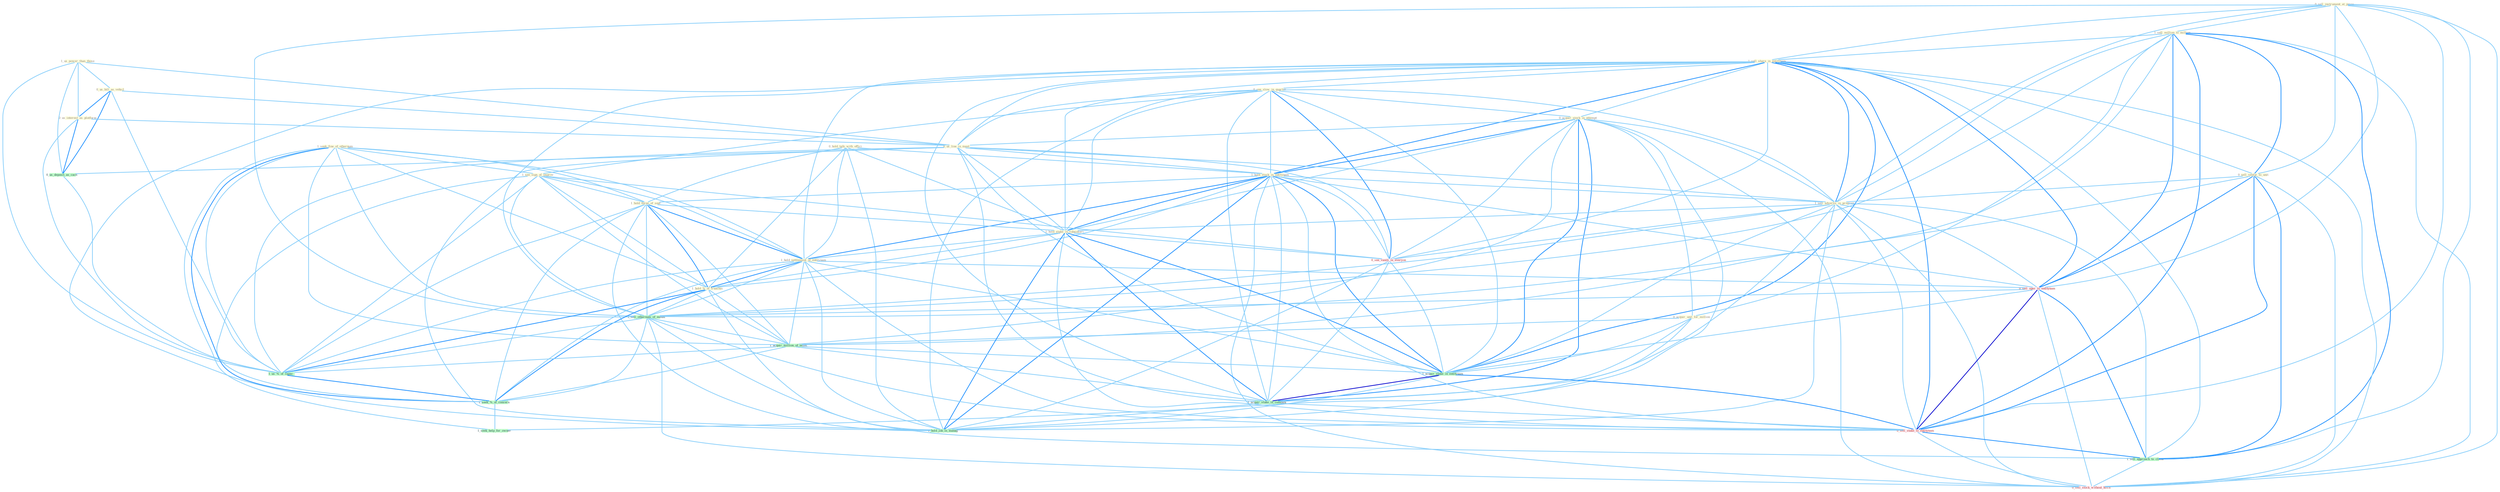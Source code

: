 Graph G{ 
    node
    [shape=polygon,style=filled,width=.5,height=.06,color="#BDFCC9",fixedsize=true,fontsize=4,
    fontcolor="#2f4f4f"];
    {node
    [color="#ffffe0", fontcolor="#8b7d6b"] "1_us_power_than_those " "0_sell_instrument_at_price " "1_sell_million_to_million " "0_hold_talk_with_offici " "1_sell_share_in_entitynam " "0_us_bill_as_vehicl " "0_sell_ventur_to_unit " "0_see_slow_in_quarter " "0_us_interest_as_platform " "0_acquir_stock_in_attempt " "0_acquir_unit_for_million " "0_us_line_in_meet " "1_seek_fine_of_othernum " "1_hold_stock_in_entitynam " "1_see_sign_of_improv " "1_sell_advertis_in_program " "1_hold_three_of_seat " "1_hold_stake_in_subsidiari " "1_hold_settlement_of_entitynam " "1_hold_%_of_franchis "}
{node [color="#fff0f5", fontcolor="#b22222"] "0_sell_oper_to_entitynam " "0_see_vaniti_in_everyon " "0_sell_stake_to_entitynam " "0_sell_stock_without_hitch "}
edge [color="#B0E2FF"];

	"1_us_power_than_those " -- "0_us_bill_as_vehicl " [w="1", color="#87cefa" ];
	"1_us_power_than_those " -- "0_us_interest_as_platform " [w="1", color="#87cefa" ];
	"1_us_power_than_those " -- "0_us_line_in_meet " [w="1", color="#87cefa" ];
	"1_us_power_than_those " -- "0_us_deposit_as_cach " [w="1", color="#87cefa" ];
	"1_us_power_than_those " -- "1_us_%_of_capac " [w="1", color="#87cefa" ];
	"0_sell_instrument_at_price " -- "1_sell_million_to_million " [w="1", color="#87cefa" ];
	"0_sell_instrument_at_price " -- "1_sell_share_in_entitynam " [w="1", color="#87cefa" ];
	"0_sell_instrument_at_price " -- "0_sell_ventur_to_unit " [w="1", color="#87cefa" ];
	"0_sell_instrument_at_price " -- "1_sell_advertis_in_program " [w="1", color="#87cefa" ];
	"0_sell_instrument_at_price " -- "0_sell_oper_to_entitynam " [w="1", color="#87cefa" ];
	"0_sell_instrument_at_price " -- "1_sell_othernum_of_model " [w="1", color="#87cefa" ];
	"0_sell_instrument_at_price " -- "0_sell_stake_to_entitynam " [w="1", color="#87cefa" ];
	"0_sell_instrument_at_price " -- "1_sell_approach_to_client " [w="1", color="#87cefa" ];
	"0_sell_instrument_at_price " -- "0_sell_stock_without_hitch " [w="1", color="#87cefa" ];
	"1_sell_million_to_million " -- "1_sell_share_in_entitynam " [w="1", color="#87cefa" ];
	"1_sell_million_to_million " -- "0_sell_ventur_to_unit " [w="2", color="#1e90ff" , len=0.8];
	"1_sell_million_to_million " -- "0_acquir_unit_for_million " [w="1", color="#87cefa" ];
	"1_sell_million_to_million " -- "1_sell_advertis_in_program " [w="1", color="#87cefa" ];
	"1_sell_million_to_million " -- "0_sell_oper_to_entitynam " [w="2", color="#1e90ff" , len=0.8];
	"1_sell_million_to_million " -- "1_sell_othernum_of_model " [w="1", color="#87cefa" ];
	"1_sell_million_to_million " -- "1_acquir_million_of_asset " [w="1", color="#87cefa" ];
	"1_sell_million_to_million " -- "0_sell_stake_to_entitynam " [w="2", color="#1e90ff" , len=0.8];
	"1_sell_million_to_million " -- "1_sell_approach_to_client " [w="2", color="#1e90ff" , len=0.8];
	"1_sell_million_to_million " -- "0_sell_stock_without_hitch " [w="1", color="#87cefa" ];
	"0_hold_talk_with_offici " -- "1_hold_stock_in_entitynam " [w="1", color="#87cefa" ];
	"0_hold_talk_with_offici " -- "1_hold_three_of_seat " [w="1", color="#87cefa" ];
	"0_hold_talk_with_offici " -- "1_hold_stake_in_subsidiari " [w="1", color="#87cefa" ];
	"0_hold_talk_with_offici " -- "1_hold_settlement_of_entitynam " [w="1", color="#87cefa" ];
	"0_hold_talk_with_offici " -- "1_hold_%_of_franchis " [w="1", color="#87cefa" ];
	"0_hold_talk_with_offici " -- "1_hold_job_in_manag " [w="1", color="#87cefa" ];
	"1_sell_share_in_entitynam " -- "0_sell_ventur_to_unit " [w="1", color="#87cefa" ];
	"1_sell_share_in_entitynam " -- "0_see_slow_in_quarter " [w="1", color="#87cefa" ];
	"1_sell_share_in_entitynam " -- "0_acquir_stock_in_attempt " [w="1", color="#87cefa" ];
	"1_sell_share_in_entitynam " -- "0_us_line_in_meet " [w="1", color="#87cefa" ];
	"1_sell_share_in_entitynam " -- "1_hold_stock_in_entitynam " [w="2", color="#1e90ff" , len=0.8];
	"1_sell_share_in_entitynam " -- "1_sell_advertis_in_program " [w="2", color="#1e90ff" , len=0.8];
	"1_sell_share_in_entitynam " -- "1_hold_stake_in_subsidiari " [w="1", color="#87cefa" ];
	"1_sell_share_in_entitynam " -- "1_hold_settlement_of_entitynam " [w="1", color="#87cefa" ];
	"1_sell_share_in_entitynam " -- "0_sell_oper_to_entitynam " [w="2", color="#1e90ff" , len=0.8];
	"1_sell_share_in_entitynam " -- "1_sell_othernum_of_model " [w="1", color="#87cefa" ];
	"1_sell_share_in_entitynam " -- "0_see_vaniti_in_everyon " [w="1", color="#87cefa" ];
	"1_sell_share_in_entitynam " -- "1_acquir_stake_in_entitynam " [w="2", color="#1e90ff" , len=0.8];
	"1_sell_share_in_entitynam " -- "1_acquir_stake_in_compani " [w="1", color="#87cefa" ];
	"1_sell_share_in_entitynam " -- "0_sell_stake_to_entitynam " [w="2", color="#1e90ff" , len=0.8];
	"1_sell_share_in_entitynam " -- "1_sell_approach_to_client " [w="1", color="#87cefa" ];
	"1_sell_share_in_entitynam " -- "1_hold_job_in_manag " [w="1", color="#87cefa" ];
	"1_sell_share_in_entitynam " -- "0_sell_stock_without_hitch " [w="1", color="#87cefa" ];
	"0_us_bill_as_vehicl " -- "0_us_interest_as_platform " [w="2", color="#1e90ff" , len=0.8];
	"0_us_bill_as_vehicl " -- "0_us_line_in_meet " [w="1", color="#87cefa" ];
	"0_us_bill_as_vehicl " -- "0_us_deposit_as_cach " [w="2", color="#1e90ff" , len=0.8];
	"0_us_bill_as_vehicl " -- "1_us_%_of_capac " [w="1", color="#87cefa" ];
	"0_sell_ventur_to_unit " -- "1_sell_advertis_in_program " [w="1", color="#87cefa" ];
	"0_sell_ventur_to_unit " -- "0_sell_oper_to_entitynam " [w="2", color="#1e90ff" , len=0.8];
	"0_sell_ventur_to_unit " -- "1_sell_othernum_of_model " [w="1", color="#87cefa" ];
	"0_sell_ventur_to_unit " -- "0_sell_stake_to_entitynam " [w="2", color="#1e90ff" , len=0.8];
	"0_sell_ventur_to_unit " -- "1_sell_approach_to_client " [w="2", color="#1e90ff" , len=0.8];
	"0_sell_ventur_to_unit " -- "0_sell_stock_without_hitch " [w="1", color="#87cefa" ];
	"0_see_slow_in_quarter " -- "0_acquir_stock_in_attempt " [w="1", color="#87cefa" ];
	"0_see_slow_in_quarter " -- "0_us_line_in_meet " [w="1", color="#87cefa" ];
	"0_see_slow_in_quarter " -- "1_hold_stock_in_entitynam " [w="1", color="#87cefa" ];
	"0_see_slow_in_quarter " -- "1_see_sign_of_improv " [w="1", color="#87cefa" ];
	"0_see_slow_in_quarter " -- "1_sell_advertis_in_program " [w="1", color="#87cefa" ];
	"0_see_slow_in_quarter " -- "1_hold_stake_in_subsidiari " [w="1", color="#87cefa" ];
	"0_see_slow_in_quarter " -- "0_see_vaniti_in_everyon " [w="2", color="#1e90ff" , len=0.8];
	"0_see_slow_in_quarter " -- "1_acquir_stake_in_entitynam " [w="1", color="#87cefa" ];
	"0_see_slow_in_quarter " -- "1_acquir_stake_in_compani " [w="1", color="#87cefa" ];
	"0_see_slow_in_quarter " -- "1_hold_job_in_manag " [w="1", color="#87cefa" ];
	"0_us_interest_as_platform " -- "0_us_line_in_meet " [w="1", color="#87cefa" ];
	"0_us_interest_as_platform " -- "0_us_deposit_as_cach " [w="2", color="#1e90ff" , len=0.8];
	"0_us_interest_as_platform " -- "1_us_%_of_capac " [w="1", color="#87cefa" ];
	"0_acquir_stock_in_attempt " -- "0_acquir_unit_for_million " [w="1", color="#87cefa" ];
	"0_acquir_stock_in_attempt " -- "0_us_line_in_meet " [w="1", color="#87cefa" ];
	"0_acquir_stock_in_attempt " -- "1_hold_stock_in_entitynam " [w="2", color="#1e90ff" , len=0.8];
	"0_acquir_stock_in_attempt " -- "1_sell_advertis_in_program " [w="1", color="#87cefa" ];
	"0_acquir_stock_in_attempt " -- "1_hold_stake_in_subsidiari " [w="1", color="#87cefa" ];
	"0_acquir_stock_in_attempt " -- "0_see_vaniti_in_everyon " [w="1", color="#87cefa" ];
	"0_acquir_stock_in_attempt " -- "1_acquir_million_of_asset " [w="1", color="#87cefa" ];
	"0_acquir_stock_in_attempt " -- "1_acquir_stake_in_entitynam " [w="2", color="#1e90ff" , len=0.8];
	"0_acquir_stock_in_attempt " -- "1_acquir_stake_in_compani " [w="2", color="#1e90ff" , len=0.8];
	"0_acquir_stock_in_attempt " -- "1_hold_job_in_manag " [w="1", color="#87cefa" ];
	"0_acquir_stock_in_attempt " -- "0_sell_stock_without_hitch " [w="1", color="#87cefa" ];
	"0_acquir_unit_for_million " -- "1_acquir_million_of_asset " [w="1", color="#87cefa" ];
	"0_acquir_unit_for_million " -- "1_acquir_stake_in_entitynam " [w="1", color="#87cefa" ];
	"0_acquir_unit_for_million " -- "1_acquir_stake_in_compani " [w="1", color="#87cefa" ];
	"0_acquir_unit_for_million " -- "1_seek_help_for_owner " [w="1", color="#87cefa" ];
	"0_us_line_in_meet " -- "1_hold_stock_in_entitynam " [w="1", color="#87cefa" ];
	"0_us_line_in_meet " -- "1_sell_advertis_in_program " [w="1", color="#87cefa" ];
	"0_us_line_in_meet " -- "1_hold_stake_in_subsidiari " [w="1", color="#87cefa" ];
	"0_us_line_in_meet " -- "0_see_vaniti_in_everyon " [w="1", color="#87cefa" ];
	"0_us_line_in_meet " -- "0_us_deposit_as_cach " [w="1", color="#87cefa" ];
	"0_us_line_in_meet " -- "1_acquir_stake_in_entitynam " [w="1", color="#87cefa" ];
	"0_us_line_in_meet " -- "1_acquir_stake_in_compani " [w="1", color="#87cefa" ];
	"0_us_line_in_meet " -- "1_us_%_of_capac " [w="1", color="#87cefa" ];
	"0_us_line_in_meet " -- "1_hold_job_in_manag " [w="1", color="#87cefa" ];
	"1_seek_fine_of_othernum " -- "1_see_sign_of_improv " [w="1", color="#87cefa" ];
	"1_seek_fine_of_othernum " -- "1_hold_three_of_seat " [w="1", color="#87cefa" ];
	"1_seek_fine_of_othernum " -- "1_hold_settlement_of_entitynam " [w="1", color="#87cefa" ];
	"1_seek_fine_of_othernum " -- "1_hold_%_of_franchis " [w="1", color="#87cefa" ];
	"1_seek_fine_of_othernum " -- "1_sell_othernum_of_model " [w="1", color="#87cefa" ];
	"1_seek_fine_of_othernum " -- "1_acquir_million_of_asset " [w="1", color="#87cefa" ];
	"1_seek_fine_of_othernum " -- "1_us_%_of_capac " [w="1", color="#87cefa" ];
	"1_seek_fine_of_othernum " -- "1_seek_%_of_concern " [w="2", color="#1e90ff" , len=0.8];
	"1_seek_fine_of_othernum " -- "1_seek_help_for_owner " [w="1", color="#87cefa" ];
	"1_hold_stock_in_entitynam " -- "1_sell_advertis_in_program " [w="1", color="#87cefa" ];
	"1_hold_stock_in_entitynam " -- "1_hold_three_of_seat " [w="1", color="#87cefa" ];
	"1_hold_stock_in_entitynam " -- "1_hold_stake_in_subsidiari " [w="2", color="#1e90ff" , len=0.8];
	"1_hold_stock_in_entitynam " -- "1_hold_settlement_of_entitynam " [w="2", color="#1e90ff" , len=0.8];
	"1_hold_stock_in_entitynam " -- "1_hold_%_of_franchis " [w="1", color="#87cefa" ];
	"1_hold_stock_in_entitynam " -- "0_sell_oper_to_entitynam " [w="1", color="#87cefa" ];
	"1_hold_stock_in_entitynam " -- "0_see_vaniti_in_everyon " [w="1", color="#87cefa" ];
	"1_hold_stock_in_entitynam " -- "1_acquir_stake_in_entitynam " [w="2", color="#1e90ff" , len=0.8];
	"1_hold_stock_in_entitynam " -- "1_acquir_stake_in_compani " [w="1", color="#87cefa" ];
	"1_hold_stock_in_entitynam " -- "0_sell_stake_to_entitynam " [w="1", color="#87cefa" ];
	"1_hold_stock_in_entitynam " -- "1_hold_job_in_manag " [w="2", color="#1e90ff" , len=0.8];
	"1_hold_stock_in_entitynam " -- "0_sell_stock_without_hitch " [w="1", color="#87cefa" ];
	"1_see_sign_of_improv " -- "1_hold_three_of_seat " [w="1", color="#87cefa" ];
	"1_see_sign_of_improv " -- "1_hold_settlement_of_entitynam " [w="1", color="#87cefa" ];
	"1_see_sign_of_improv " -- "1_hold_%_of_franchis " [w="1", color="#87cefa" ];
	"1_see_sign_of_improv " -- "1_sell_othernum_of_model " [w="1", color="#87cefa" ];
	"1_see_sign_of_improv " -- "0_see_vaniti_in_everyon " [w="1", color="#87cefa" ];
	"1_see_sign_of_improv " -- "1_acquir_million_of_asset " [w="1", color="#87cefa" ];
	"1_see_sign_of_improv " -- "1_us_%_of_capac " [w="1", color="#87cefa" ];
	"1_see_sign_of_improv " -- "1_seek_%_of_concern " [w="1", color="#87cefa" ];
	"1_sell_advertis_in_program " -- "1_hold_stake_in_subsidiari " [w="1", color="#87cefa" ];
	"1_sell_advertis_in_program " -- "0_sell_oper_to_entitynam " [w="1", color="#87cefa" ];
	"1_sell_advertis_in_program " -- "1_sell_othernum_of_model " [w="1", color="#87cefa" ];
	"1_sell_advertis_in_program " -- "0_see_vaniti_in_everyon " [w="1", color="#87cefa" ];
	"1_sell_advertis_in_program " -- "1_acquir_stake_in_entitynam " [w="1", color="#87cefa" ];
	"1_sell_advertis_in_program " -- "1_acquir_stake_in_compani " [w="1", color="#87cefa" ];
	"1_sell_advertis_in_program " -- "0_sell_stake_to_entitynam " [w="1", color="#87cefa" ];
	"1_sell_advertis_in_program " -- "1_sell_approach_to_client " [w="1", color="#87cefa" ];
	"1_sell_advertis_in_program " -- "1_hold_job_in_manag " [w="1", color="#87cefa" ];
	"1_sell_advertis_in_program " -- "0_sell_stock_without_hitch " [w="1", color="#87cefa" ];
	"1_hold_three_of_seat " -- "1_hold_stake_in_subsidiari " [w="1", color="#87cefa" ];
	"1_hold_three_of_seat " -- "1_hold_settlement_of_entitynam " [w="2", color="#1e90ff" , len=0.8];
	"1_hold_three_of_seat " -- "1_hold_%_of_franchis " [w="2", color="#1e90ff" , len=0.8];
	"1_hold_three_of_seat " -- "1_sell_othernum_of_model " [w="1", color="#87cefa" ];
	"1_hold_three_of_seat " -- "1_acquir_million_of_asset " [w="1", color="#87cefa" ];
	"1_hold_three_of_seat " -- "1_us_%_of_capac " [w="1", color="#87cefa" ];
	"1_hold_three_of_seat " -- "1_hold_job_in_manag " [w="1", color="#87cefa" ];
	"1_hold_three_of_seat " -- "1_seek_%_of_concern " [w="1", color="#87cefa" ];
	"1_hold_stake_in_subsidiari " -- "1_hold_settlement_of_entitynam " [w="1", color="#87cefa" ];
	"1_hold_stake_in_subsidiari " -- "1_hold_%_of_franchis " [w="1", color="#87cefa" ];
	"1_hold_stake_in_subsidiari " -- "0_see_vaniti_in_everyon " [w="1", color="#87cefa" ];
	"1_hold_stake_in_subsidiari " -- "1_acquir_stake_in_entitynam " [w="2", color="#1e90ff" , len=0.8];
	"1_hold_stake_in_subsidiari " -- "1_acquir_stake_in_compani " [w="2", color="#1e90ff" , len=0.8];
	"1_hold_stake_in_subsidiari " -- "0_sell_stake_to_entitynam " [w="1", color="#87cefa" ];
	"1_hold_stake_in_subsidiari " -- "1_hold_job_in_manag " [w="2", color="#1e90ff" , len=0.8];
	"1_hold_settlement_of_entitynam " -- "1_hold_%_of_franchis " [w="2", color="#1e90ff" , len=0.8];
	"1_hold_settlement_of_entitynam " -- "0_sell_oper_to_entitynam " [w="1", color="#87cefa" ];
	"1_hold_settlement_of_entitynam " -- "1_sell_othernum_of_model " [w="1", color="#87cefa" ];
	"1_hold_settlement_of_entitynam " -- "1_acquir_million_of_asset " [w="1", color="#87cefa" ];
	"1_hold_settlement_of_entitynam " -- "1_acquir_stake_in_entitynam " [w="1", color="#87cefa" ];
	"1_hold_settlement_of_entitynam " -- "0_sell_stake_to_entitynam " [w="1", color="#87cefa" ];
	"1_hold_settlement_of_entitynam " -- "1_us_%_of_capac " [w="1", color="#87cefa" ];
	"1_hold_settlement_of_entitynam " -- "1_hold_job_in_manag " [w="1", color="#87cefa" ];
	"1_hold_settlement_of_entitynam " -- "1_seek_%_of_concern " [w="1", color="#87cefa" ];
	"1_hold_%_of_franchis " -- "1_sell_othernum_of_model " [w="1", color="#87cefa" ];
	"1_hold_%_of_franchis " -- "1_acquir_million_of_asset " [w="1", color="#87cefa" ];
	"1_hold_%_of_franchis " -- "1_us_%_of_capac " [w="2", color="#1e90ff" , len=0.8];
	"1_hold_%_of_franchis " -- "1_hold_job_in_manag " [w="1", color="#87cefa" ];
	"1_hold_%_of_franchis " -- "1_seek_%_of_concern " [w="2", color="#1e90ff" , len=0.8];
	"0_sell_oper_to_entitynam " -- "1_sell_othernum_of_model " [w="1", color="#87cefa" ];
	"0_sell_oper_to_entitynam " -- "1_acquir_stake_in_entitynam " [w="1", color="#87cefa" ];
	"0_sell_oper_to_entitynam " -- "0_sell_stake_to_entitynam " [w="3", color="#0000cd" , len=0.6];
	"0_sell_oper_to_entitynam " -- "1_sell_approach_to_client " [w="2", color="#1e90ff" , len=0.8];
	"0_sell_oper_to_entitynam " -- "0_sell_stock_without_hitch " [w="1", color="#87cefa" ];
	"1_sell_othernum_of_model " -- "1_acquir_million_of_asset " [w="1", color="#87cefa" ];
	"1_sell_othernum_of_model " -- "0_sell_stake_to_entitynam " [w="1", color="#87cefa" ];
	"1_sell_othernum_of_model " -- "1_us_%_of_capac " [w="1", color="#87cefa" ];
	"1_sell_othernum_of_model " -- "1_sell_approach_to_client " [w="1", color="#87cefa" ];
	"1_sell_othernum_of_model " -- "0_sell_stock_without_hitch " [w="1", color="#87cefa" ];
	"1_sell_othernum_of_model " -- "1_seek_%_of_concern " [w="1", color="#87cefa" ];
	"0_see_vaniti_in_everyon " -- "1_acquir_stake_in_entitynam " [w="1", color="#87cefa" ];
	"0_see_vaniti_in_everyon " -- "1_acquir_stake_in_compani " [w="1", color="#87cefa" ];
	"0_see_vaniti_in_everyon " -- "1_hold_job_in_manag " [w="1", color="#87cefa" ];
	"1_acquir_million_of_asset " -- "1_acquir_stake_in_entitynam " [w="1", color="#87cefa" ];
	"1_acquir_million_of_asset " -- "1_acquir_stake_in_compani " [w="1", color="#87cefa" ];
	"1_acquir_million_of_asset " -- "1_us_%_of_capac " [w="1", color="#87cefa" ];
	"1_acquir_million_of_asset " -- "1_seek_%_of_concern " [w="1", color="#87cefa" ];
	"0_us_deposit_as_cach " -- "1_us_%_of_capac " [w="1", color="#87cefa" ];
	"1_acquir_stake_in_entitynam " -- "1_acquir_stake_in_compani " [w="3", color="#0000cd" , len=0.6];
	"1_acquir_stake_in_entitynam " -- "0_sell_stake_to_entitynam " [w="2", color="#1e90ff" , len=0.8];
	"1_acquir_stake_in_entitynam " -- "1_hold_job_in_manag " [w="1", color="#87cefa" ];
	"1_acquir_stake_in_compani " -- "0_sell_stake_to_entitynam " [w="1", color="#87cefa" ];
	"1_acquir_stake_in_compani " -- "1_hold_job_in_manag " [w="1", color="#87cefa" ];
	"0_sell_stake_to_entitynam " -- "1_sell_approach_to_client " [w="2", color="#1e90ff" , len=0.8];
	"0_sell_stake_to_entitynam " -- "0_sell_stock_without_hitch " [w="1", color="#87cefa" ];
	"1_us_%_of_capac " -- "1_seek_%_of_concern " [w="2", color="#1e90ff" , len=0.8];
	"1_sell_approach_to_client " -- "0_sell_stock_without_hitch " [w="1", color="#87cefa" ];
	"1_seek_%_of_concern " -- "1_seek_help_for_owner " [w="1", color="#87cefa" ];
}